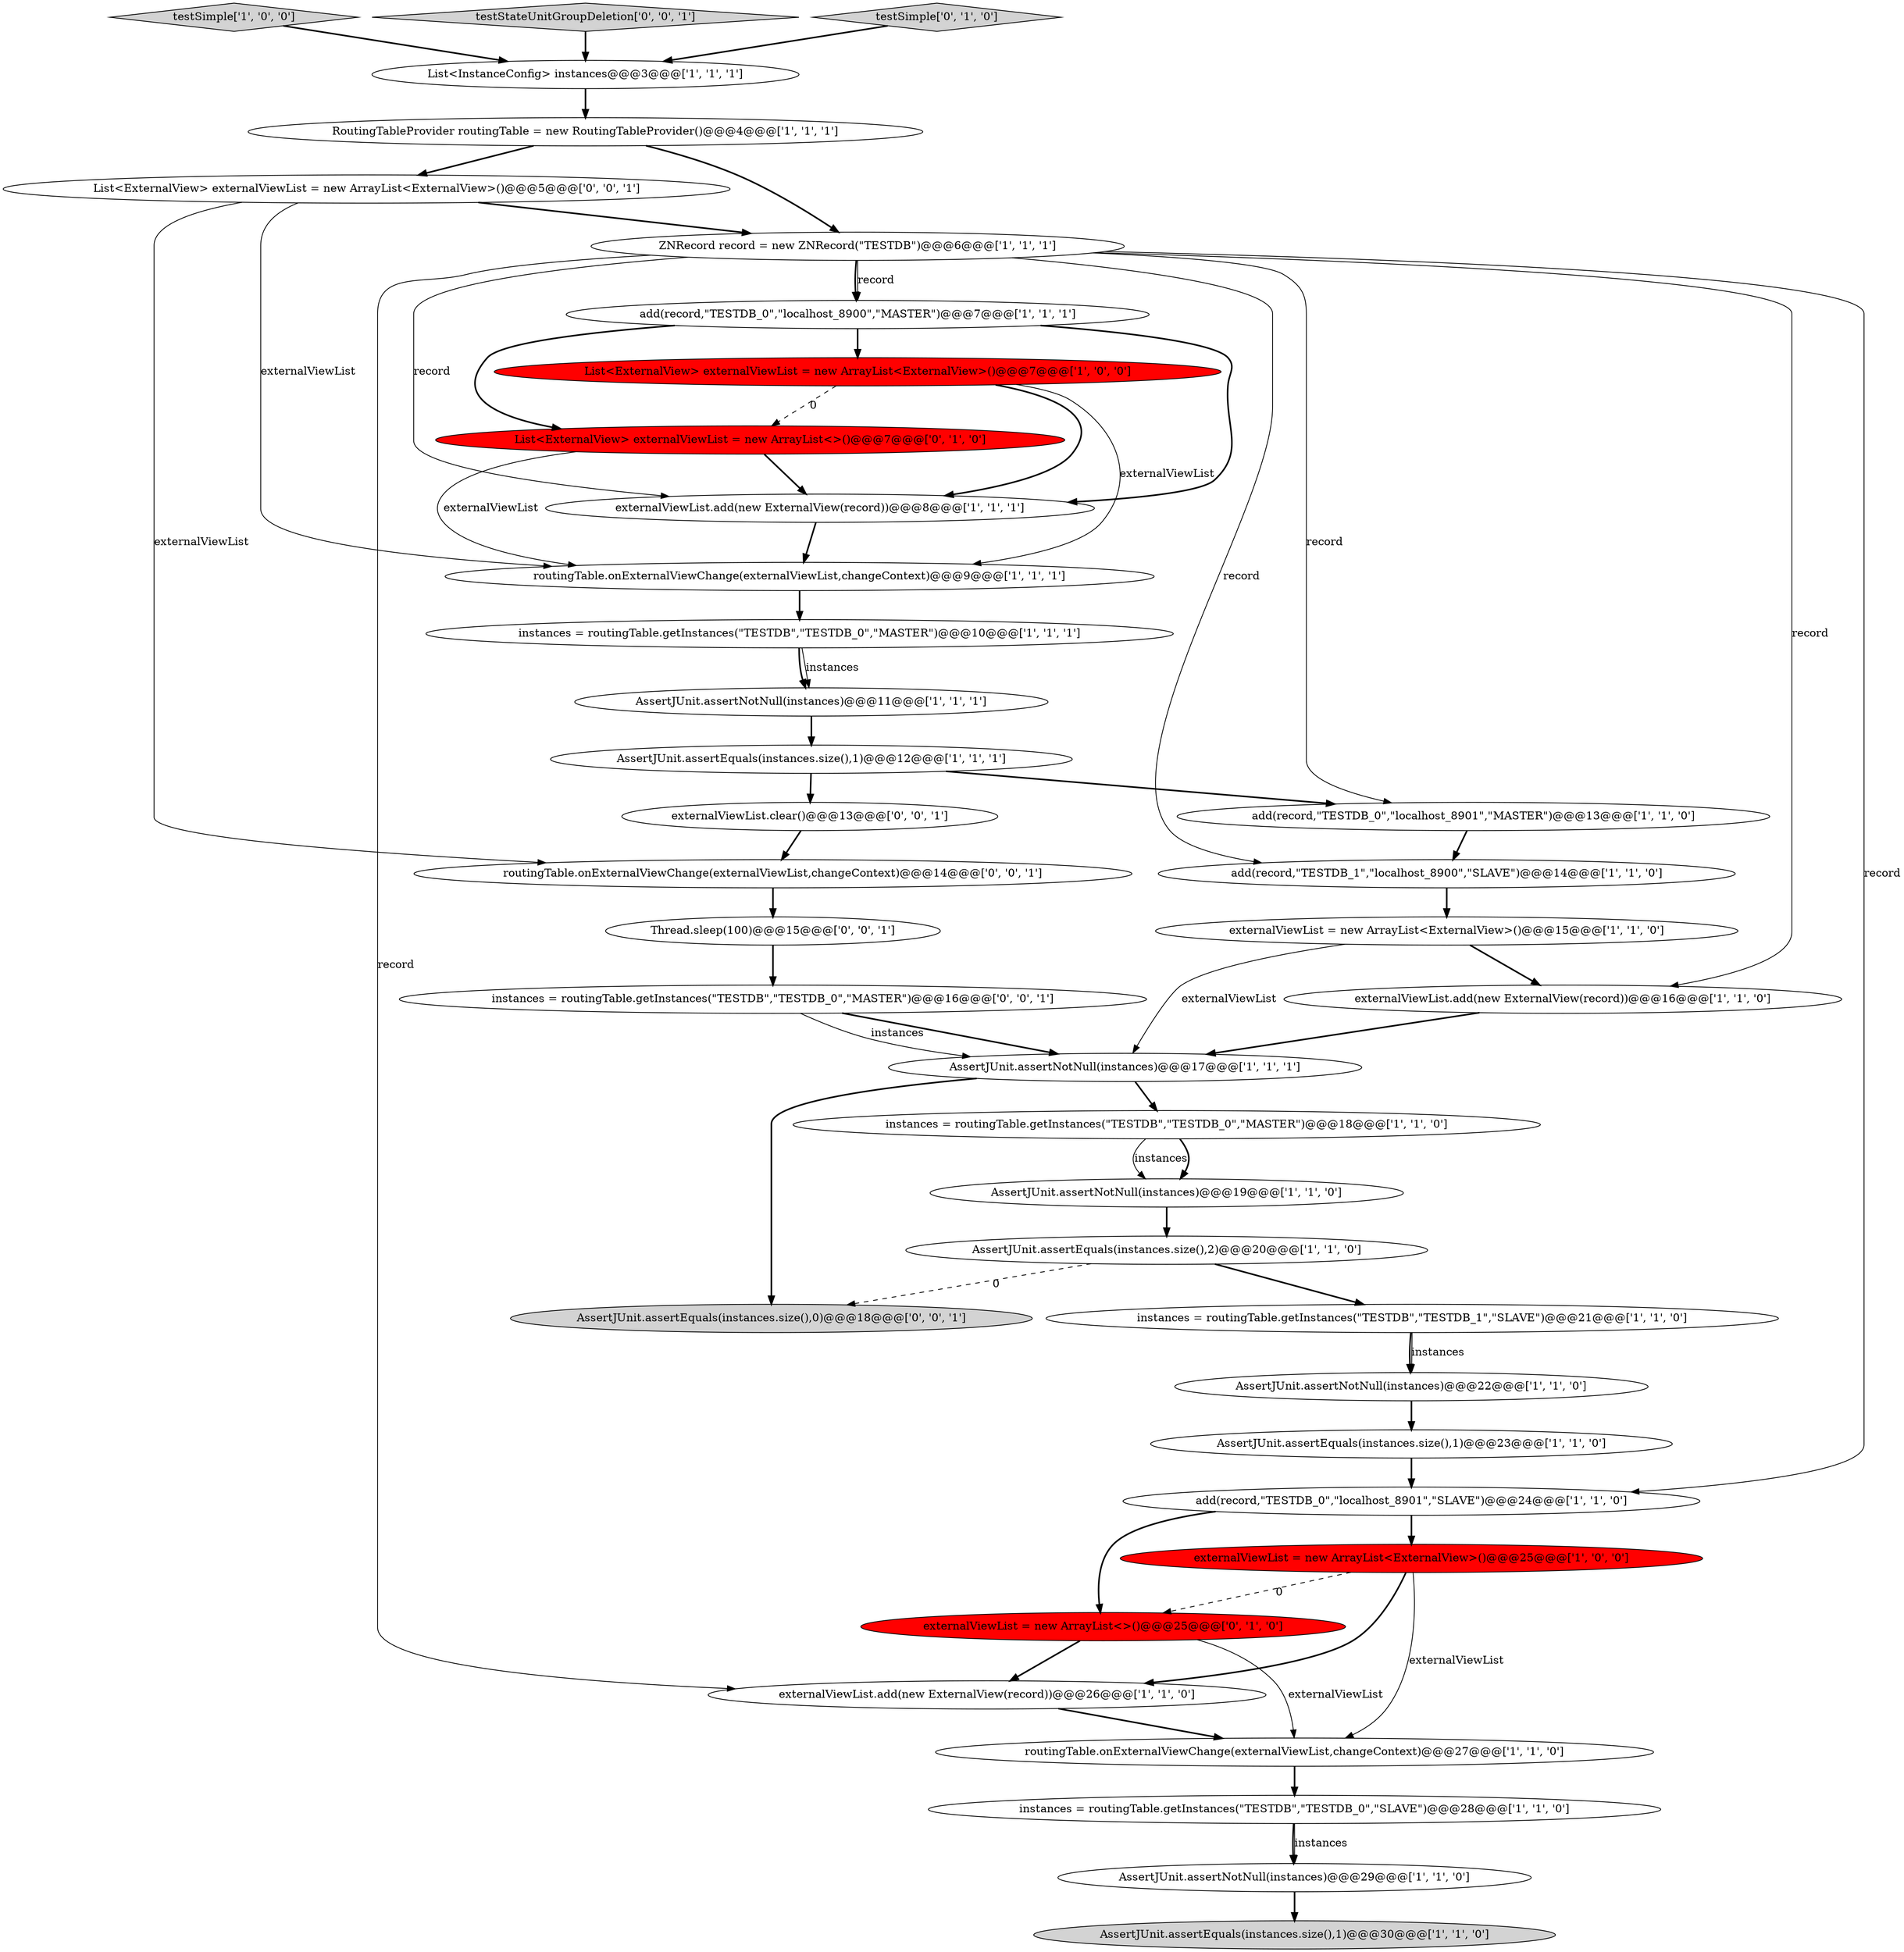 digraph {
14 [style = filled, label = "externalViewList.add(new ExternalView(record))@@@8@@@['1', '1', '1']", fillcolor = white, shape = ellipse image = "AAA0AAABBB1BBB"];
34 [style = filled, label = "externalViewList.clear()@@@13@@@['0', '0', '1']", fillcolor = white, shape = ellipse image = "AAA0AAABBB3BBB"];
25 [style = filled, label = "AssertJUnit.assertNotNull(instances)@@@22@@@['1', '1', '0']", fillcolor = white, shape = ellipse image = "AAA0AAABBB1BBB"];
4 [style = filled, label = "AssertJUnit.assertNotNull(instances)@@@11@@@['1', '1', '1']", fillcolor = white, shape = ellipse image = "AAA0AAABBB1BBB"];
24 [style = filled, label = "instances = routingTable.getInstances(\"TESTDB\",\"TESTDB_1\",\"SLAVE\")@@@21@@@['1', '1', '0']", fillcolor = white, shape = ellipse image = "AAA0AAABBB1BBB"];
29 [style = filled, label = "List<ExternalView> externalViewList = new ArrayList<>()@@@7@@@['0', '1', '0']", fillcolor = red, shape = ellipse image = "AAA1AAABBB2BBB"];
17 [style = filled, label = "List<InstanceConfig> instances@@@3@@@['1', '1', '1']", fillcolor = white, shape = ellipse image = "AAA0AAABBB1BBB"];
28 [style = filled, label = "routingTable.onExternalViewChange(externalViewList,changeContext)@@@27@@@['1', '1', '0']", fillcolor = white, shape = ellipse image = "AAA0AAABBB1BBB"];
26 [style = filled, label = "AssertJUnit.assertEquals(instances.size(),1)@@@30@@@['1', '1', '0']", fillcolor = lightgray, shape = ellipse image = "AAA0AAABBB1BBB"];
32 [style = filled, label = "AssertJUnit.assertEquals(instances.size(),0)@@@18@@@['0', '0', '1']", fillcolor = lightgray, shape = ellipse image = "AAA0AAABBB3BBB"];
13 [style = filled, label = "testSimple['1', '0', '0']", fillcolor = lightgray, shape = diamond image = "AAA0AAABBB1BBB"];
20 [style = filled, label = "externalViewList = new ArrayList<ExternalView>()@@@25@@@['1', '0', '0']", fillcolor = red, shape = ellipse image = "AAA1AAABBB1BBB"];
6 [style = filled, label = "AssertJUnit.assertEquals(instances.size(),2)@@@20@@@['1', '1', '0']", fillcolor = white, shape = ellipse image = "AAA0AAABBB1BBB"];
21 [style = filled, label = "add(record,\"TESTDB_0\",\"localhost_8900\",\"MASTER\")@@@7@@@['1', '1', '1']", fillcolor = white, shape = ellipse image = "AAA0AAABBB1BBB"];
31 [style = filled, label = "externalViewList = new ArrayList<>()@@@25@@@['0', '1', '0']", fillcolor = red, shape = ellipse image = "AAA1AAABBB2BBB"];
9 [style = filled, label = "RoutingTableProvider routingTable = new RoutingTableProvider()@@@4@@@['1', '1', '1']", fillcolor = white, shape = ellipse image = "AAA0AAABBB1BBB"];
35 [style = filled, label = "testStateUnitGroupDeletion['0', '0', '1']", fillcolor = lightgray, shape = diamond image = "AAA0AAABBB3BBB"];
37 [style = filled, label = "List<ExternalView> externalViewList = new ArrayList<ExternalView>()@@@5@@@['0', '0', '1']", fillcolor = white, shape = ellipse image = "AAA0AAABBB3BBB"];
7 [style = filled, label = "add(record,\"TESTDB_0\",\"localhost_8901\",\"MASTER\")@@@13@@@['1', '1', '0']", fillcolor = white, shape = ellipse image = "AAA0AAABBB1BBB"];
18 [style = filled, label = "externalViewList.add(new ExternalView(record))@@@16@@@['1', '1', '0']", fillcolor = white, shape = ellipse image = "AAA0AAABBB1BBB"];
27 [style = filled, label = "instances = routingTable.getInstances(\"TESTDB\",\"TESTDB_0\",\"SLAVE\")@@@28@@@['1', '1', '0']", fillcolor = white, shape = ellipse image = "AAA0AAABBB1BBB"];
16 [style = filled, label = "List<ExternalView> externalViewList = new ArrayList<ExternalView>()@@@7@@@['1', '0', '0']", fillcolor = red, shape = ellipse image = "AAA1AAABBB1BBB"];
11 [style = filled, label = "AssertJUnit.assertNotNull(instances)@@@29@@@['1', '1', '0']", fillcolor = white, shape = ellipse image = "AAA0AAABBB1BBB"];
3 [style = filled, label = "AssertJUnit.assertNotNull(instances)@@@17@@@['1', '1', '1']", fillcolor = white, shape = ellipse image = "AAA0AAABBB1BBB"];
36 [style = filled, label = "routingTable.onExternalViewChange(externalViewList,changeContext)@@@14@@@['0', '0', '1']", fillcolor = white, shape = ellipse image = "AAA0AAABBB3BBB"];
8 [style = filled, label = "ZNRecord record = new ZNRecord(\"TESTDB\")@@@6@@@['1', '1', '1']", fillcolor = white, shape = ellipse image = "AAA0AAABBB1BBB"];
23 [style = filled, label = "AssertJUnit.assertNotNull(instances)@@@19@@@['1', '1', '0']", fillcolor = white, shape = ellipse image = "AAA0AAABBB1BBB"];
38 [style = filled, label = "Thread.sleep(100)@@@15@@@['0', '0', '1']", fillcolor = white, shape = ellipse image = "AAA0AAABBB3BBB"];
15 [style = filled, label = "externalViewList = new ArrayList<ExternalView>()@@@15@@@['1', '1', '0']", fillcolor = white, shape = ellipse image = "AAA0AAABBB1BBB"];
0 [style = filled, label = "routingTable.onExternalViewChange(externalViewList,changeContext)@@@9@@@['1', '1', '1']", fillcolor = white, shape = ellipse image = "AAA0AAABBB1BBB"];
1 [style = filled, label = "externalViewList.add(new ExternalView(record))@@@26@@@['1', '1', '0']", fillcolor = white, shape = ellipse image = "AAA0AAABBB1BBB"];
22 [style = filled, label = "add(record,\"TESTDB_0\",\"localhost_8901\",\"SLAVE\")@@@24@@@['1', '1', '0']", fillcolor = white, shape = ellipse image = "AAA0AAABBB1BBB"];
5 [style = filled, label = "AssertJUnit.assertEquals(instances.size(),1)@@@12@@@['1', '1', '1']", fillcolor = white, shape = ellipse image = "AAA0AAABBB1BBB"];
33 [style = filled, label = "instances = routingTable.getInstances(\"TESTDB\",\"TESTDB_0\",\"MASTER\")@@@16@@@['0', '0', '1']", fillcolor = white, shape = ellipse image = "AAA0AAABBB3BBB"];
19 [style = filled, label = "instances = routingTable.getInstances(\"TESTDB\",\"TESTDB_0\",\"MASTER\")@@@18@@@['1', '1', '0']", fillcolor = white, shape = ellipse image = "AAA0AAABBB1BBB"];
30 [style = filled, label = "testSimple['0', '1', '0']", fillcolor = lightgray, shape = diamond image = "AAA0AAABBB2BBB"];
2 [style = filled, label = "AssertJUnit.assertEquals(instances.size(),1)@@@23@@@['1', '1', '0']", fillcolor = white, shape = ellipse image = "AAA0AAABBB1BBB"];
12 [style = filled, label = "add(record,\"TESTDB_1\",\"localhost_8900\",\"SLAVE\")@@@14@@@['1', '1', '0']", fillcolor = white, shape = ellipse image = "AAA0AAABBB1BBB"];
10 [style = filled, label = "instances = routingTable.getInstances(\"TESTDB\",\"TESTDB_0\",\"MASTER\")@@@10@@@['1', '1', '1']", fillcolor = white, shape = ellipse image = "AAA0AAABBB1BBB"];
8->1 [style = solid, label="record"];
8->21 [style = solid, label="record"];
8->14 [style = solid, label="record"];
18->3 [style = bold, label=""];
30->17 [style = bold, label=""];
33->3 [style = bold, label=""];
20->28 [style = solid, label="externalViewList"];
7->12 [style = bold, label=""];
8->7 [style = solid, label="record"];
17->9 [style = bold, label=""];
6->32 [style = dashed, label="0"];
20->31 [style = dashed, label="0"];
12->15 [style = bold, label=""];
22->31 [style = bold, label=""];
6->24 [style = bold, label=""];
31->1 [style = bold, label=""];
20->1 [style = bold, label=""];
8->18 [style = solid, label="record"];
10->4 [style = solid, label="instances"];
9->8 [style = bold, label=""];
29->0 [style = solid, label="externalViewList"];
15->18 [style = bold, label=""];
37->36 [style = solid, label="externalViewList"];
25->2 [style = bold, label=""];
9->37 [style = bold, label=""];
8->12 [style = solid, label="record"];
5->34 [style = bold, label=""];
31->28 [style = solid, label="externalViewList"];
13->17 [style = bold, label=""];
1->28 [style = bold, label=""];
0->10 [style = bold, label=""];
21->29 [style = bold, label=""];
14->0 [style = bold, label=""];
3->19 [style = bold, label=""];
22->20 [style = bold, label=""];
27->11 [style = bold, label=""];
16->0 [style = solid, label="externalViewList"];
15->3 [style = solid, label="externalViewList"];
19->23 [style = solid, label="instances"];
24->25 [style = bold, label=""];
19->23 [style = bold, label=""];
23->6 [style = bold, label=""];
34->36 [style = bold, label=""];
33->3 [style = solid, label="instances"];
29->14 [style = bold, label=""];
35->17 [style = bold, label=""];
10->4 [style = bold, label=""];
21->16 [style = bold, label=""];
8->21 [style = bold, label=""];
27->11 [style = solid, label="instances"];
16->14 [style = bold, label=""];
5->7 [style = bold, label=""];
16->29 [style = dashed, label="0"];
24->25 [style = solid, label="instances"];
28->27 [style = bold, label=""];
36->38 [style = bold, label=""];
37->0 [style = solid, label="externalViewList"];
37->8 [style = bold, label=""];
2->22 [style = bold, label=""];
38->33 [style = bold, label=""];
3->32 [style = bold, label=""];
4->5 [style = bold, label=""];
8->22 [style = solid, label="record"];
11->26 [style = bold, label=""];
21->14 [style = bold, label=""];
}
